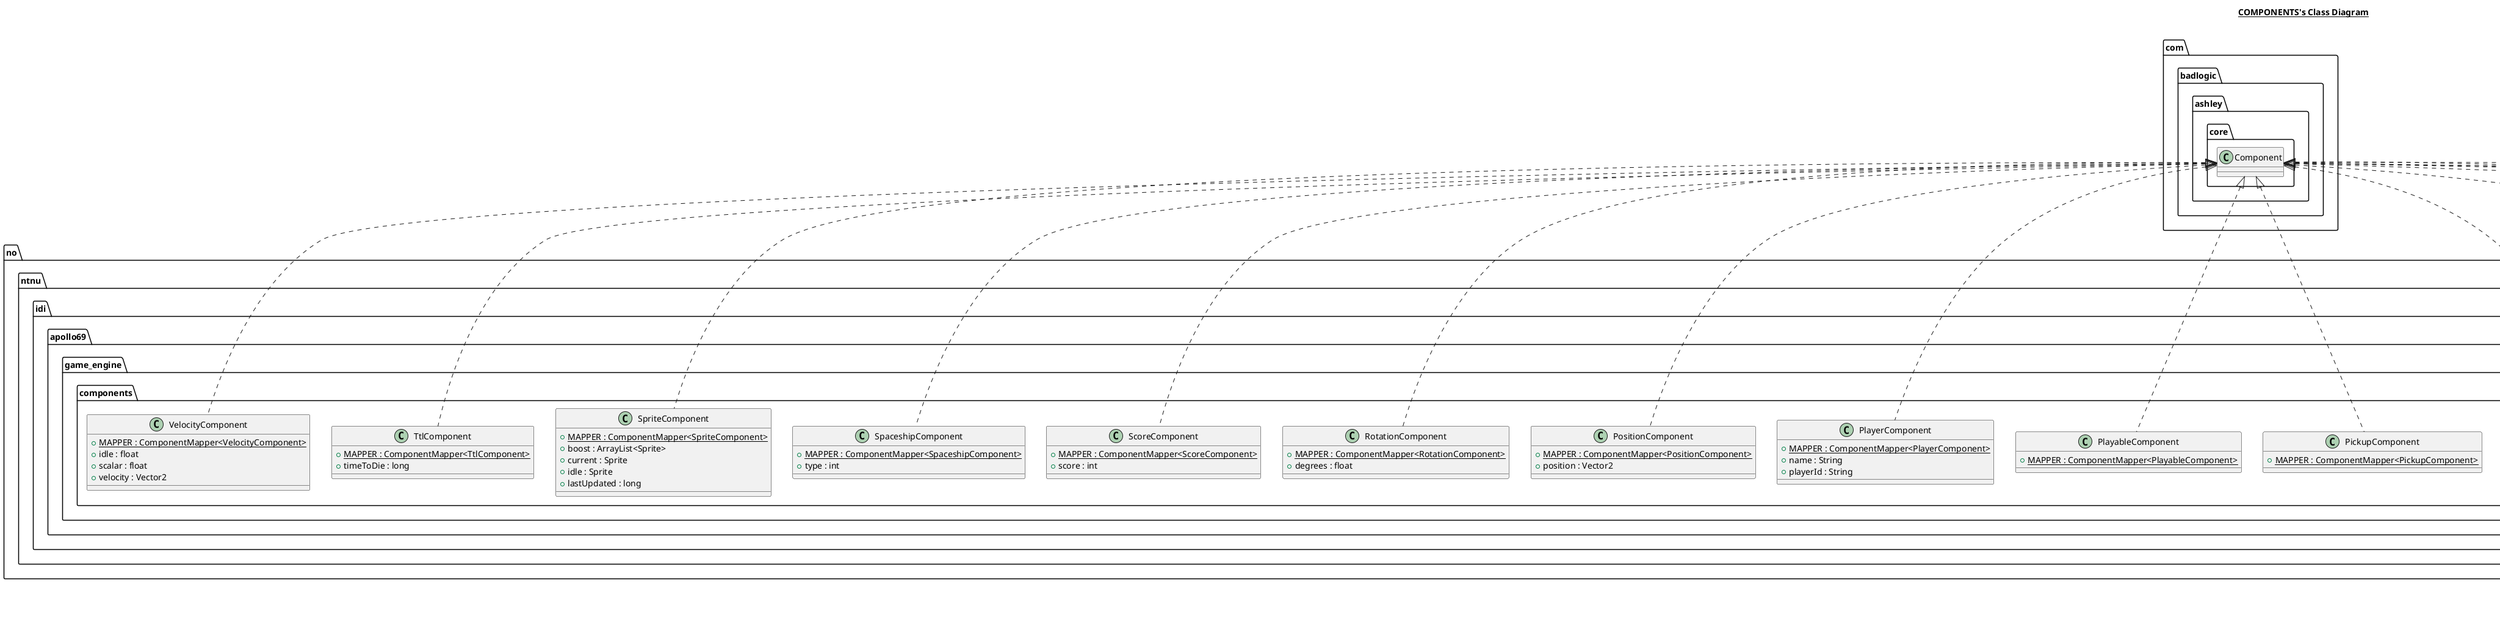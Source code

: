 @startuml

title __COMPONENTS's Class Diagram__\n

  namespace no.ntnu.idi.apollo69 {
    namespace game_engine {
      namespace components {
        class no.ntnu.idi.apollo69.game_engine.components.AtlasRegionComponent {
            {static} + MAPPER : ComponentMapper<AtlasRegionComponent>
            + lastUpdated : long
            + region : AtlasRegion
        }
      }
    }
  }
  

  namespace no.ntnu.idi.apollo69 {
    namespace game_engine {
      namespace components {
        class no.ntnu.idi.apollo69.game_engine.components.AttackingComponent {
            {static} + MAPPER : ComponentMapper<AttackingComponent>
            + shooting : boolean
            + shotDamage : float
            + shotRadius : float
        }
      }
    }
  }
  

  namespace no.ntnu.idi.apollo69 {
    namespace game_engine {
      namespace components {
        class no.ntnu.idi.apollo69.game_engine.components.BoosterComponent {
            {static} + MAPPER : ComponentMapper<BoosterComponent>
            + boost : float
            + defaultValue : float
        }
      }
    }
  }
  

  namespace no.ntnu.idi.apollo69 {
    namespace game_engine {
      namespace components {
        class no.ntnu.idi.apollo69.game_engine.components.BoundingCircleComponent {
            {static} + MAPPER : ComponentMapper<BoundingCircleComponent>
            + circle : Circle
        }
      }
    }
  }
  

  namespace no.ntnu.idi.apollo69 {
    namespace game_engine {
      namespace components {
        class no.ntnu.idi.apollo69.game_engine.components.CircleBoundsComponent {
            {static} + MAPPER : ComponentMapper<CircleBoundsComponent>
            + circle : Circle
        }
      }
    }
  }
  

  namespace no.ntnu.idi.apollo69 {
    namespace game_engine {
      namespace components {
        class no.ntnu.idi.apollo69.game_engine.components.DamageComponent {
            {static} + MAPPER : ComponentMapper<DamageComponent>
            + force : float
        }
      }
    }
  }
  

  namespace no.ntnu.idi.apollo69 {
    namespace game_engine {
      namespace components {
        class no.ntnu.idi.apollo69.game_engine.components.DimensionComponent {
            {static} + MAPPER : ComponentMapper<DimensionComponent>
            + height : float
            + radius : float
            + width : float
        }
      }
    }
  }
  

  namespace no.ntnu.idi.apollo69 {
    namespace game_engine {
      namespace components {
        class no.ntnu.idi.apollo69.game_engine.components.HealthComponent {
            {static} + MAPPER : ComponentMapper<HealthComponent>
            + hp : float
            + timeSinceLastHit : float
        }
      }
    }
  }
  

  namespace no.ntnu.idi.apollo69 {
    namespace game_engine {
      namespace components {
        class no.ntnu.idi.apollo69.game_engine.components.PickupComponent {
            {static} + MAPPER : ComponentMapper<PickupComponent>
        }
      }
    }
  }
  

  namespace no.ntnu.idi.apollo69 {
    namespace game_engine {
      namespace components {
        class no.ntnu.idi.apollo69.game_engine.components.PlayableComponent {
            {static} + MAPPER : ComponentMapper<PlayableComponent>
        }
      }
    }
  }
  

  namespace no.ntnu.idi.apollo69 {
    namespace game_engine {
      namespace components {
        class no.ntnu.idi.apollo69.game_engine.components.PlayerComponent {
            {static} + MAPPER : ComponentMapper<PlayerComponent>
            + name : String
            + playerId : String
        }
      }
    }
  }
  

  namespace no.ntnu.idi.apollo69 {
    namespace game_engine {
      namespace components {
        class no.ntnu.idi.apollo69.game_engine.components.PositionComponent {
            {static} + MAPPER : ComponentMapper<PositionComponent>
            + position : Vector2
        }
      }
    }
  }
  

  namespace no.ntnu.idi.apollo69 {
    namespace game_engine {
      namespace components {
        class no.ntnu.idi.apollo69.game_engine.components.RotationComponent {
            {static} + MAPPER : ComponentMapper<RotationComponent>
            + degrees : float
        }
      }
    }
  }
  

  namespace no.ntnu.idi.apollo69 {
    namespace game_engine {
      namespace components {
        class no.ntnu.idi.apollo69.game_engine.components.ScoreComponent {
            {static} + MAPPER : ComponentMapper<ScoreComponent>
            + score : int
        }
      }
    }
  }
  

  namespace no.ntnu.idi.apollo69 {
    namespace game_engine {
      namespace components {
        class no.ntnu.idi.apollo69.game_engine.components.SpaceshipComponent {
            {static} + MAPPER : ComponentMapper<SpaceshipComponent>
            + type : int
        }
      }
    }
  }
  

  namespace no.ntnu.idi.apollo69 {
    namespace game_engine {
      namespace components {
        class no.ntnu.idi.apollo69.game_engine.components.SpriteComponent {
            {static} + MAPPER : ComponentMapper<SpriteComponent>
            + boost : ArrayList<Sprite>
            + current : Sprite
            + idle : Sprite
            + lastUpdated : long
        }
      }
    }
  }
  

  namespace no.ntnu.idi.apollo69 {
    namespace game_engine {
      namespace components {
        class no.ntnu.idi.apollo69.game_engine.components.TtlComponent {
            {static} + MAPPER : ComponentMapper<TtlComponent>
            + timeToDie : long
        }
      }
    }
  }
  

  namespace no.ntnu.idi.apollo69 {
    namespace game_engine {
      namespace components {
        class no.ntnu.idi.apollo69.game_engine.components.VelocityComponent {
            {static} + MAPPER : ComponentMapper<VelocityComponent>
            + idle : float
            + scalar : float
            + velocity : Vector2
        }
      }
    }
  }
  

  no.ntnu.idi.apollo69.game_engine.components.AtlasRegionComponent .up.|> com.badlogic.ashley.core.Component
  no.ntnu.idi.apollo69.game_engine.components.AttackingComponent .up.|> com.badlogic.ashley.core.Component
  no.ntnu.idi.apollo69.game_engine.components.BoosterComponent .up.|> com.badlogic.ashley.core.Component
  no.ntnu.idi.apollo69.game_engine.components.BoundingCircleComponent .up.|> com.badlogic.ashley.core.Component
  no.ntnu.idi.apollo69.game_engine.components.CircleBoundsComponent .up.|> com.badlogic.ashley.core.Component
  no.ntnu.idi.apollo69.game_engine.components.DamageComponent .up.|> com.badlogic.ashley.core.Component
  no.ntnu.idi.apollo69.game_engine.components.DimensionComponent .up.|> com.badlogic.ashley.core.Component
  no.ntnu.idi.apollo69.game_engine.components.HealthComponent .up.|> com.badlogic.ashley.core.Component
  no.ntnu.idi.apollo69.game_engine.components.PickupComponent .up.|> com.badlogic.ashley.core.Component
  no.ntnu.idi.apollo69.game_engine.components.PlayableComponent .up.|> com.badlogic.ashley.core.Component
  no.ntnu.idi.apollo69.game_engine.components.PlayerComponent .up.|> com.badlogic.ashley.core.Component
  no.ntnu.idi.apollo69.game_engine.components.PositionComponent .up.|> com.badlogic.ashley.core.Component
  no.ntnu.idi.apollo69.game_engine.components.RotationComponent .up.|> com.badlogic.ashley.core.Component
  no.ntnu.idi.apollo69.game_engine.components.ScoreComponent .up.|> com.badlogic.ashley.core.Component
  no.ntnu.idi.apollo69.game_engine.components.SpaceshipComponent .up.|> com.badlogic.ashley.core.Component
  no.ntnu.idi.apollo69.game_engine.components.SpriteComponent .up.|> com.badlogic.ashley.core.Component
  no.ntnu.idi.apollo69.game_engine.components.TtlComponent .up.|> com.badlogic.ashley.core.Component
  no.ntnu.idi.apollo69.game_engine.components.VelocityComponent .up.|> com.badlogic.ashley.core.Component


right footer


PlantUML diagram generated by SketchIt! (https://bitbucket.org/pmesmeur/sketch.it)
For more information about this tool, please contact philippe.mesmeur@gmail.com
endfooter

@enduml
